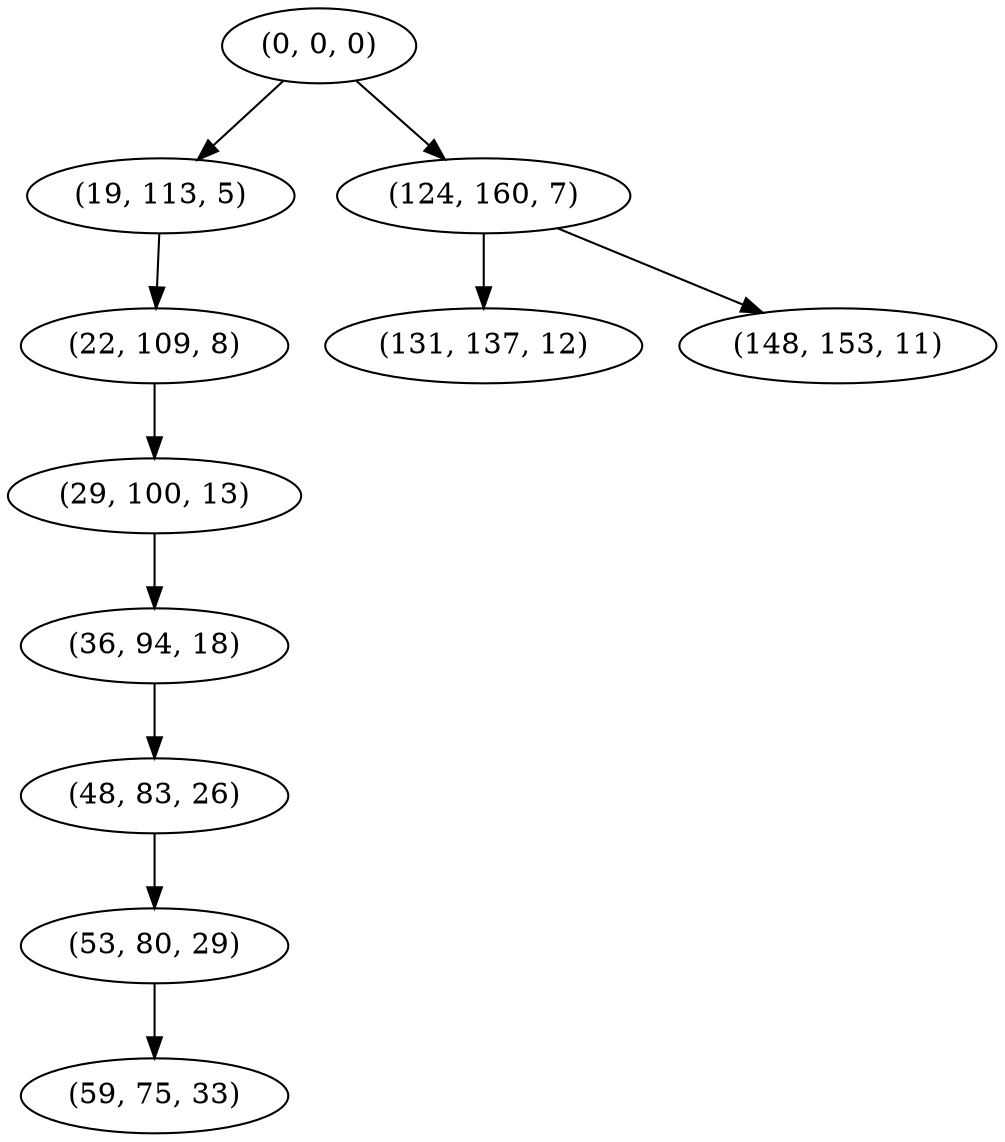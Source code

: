 digraph tree {
    "(0, 0, 0)";
    "(19, 113, 5)";
    "(22, 109, 8)";
    "(29, 100, 13)";
    "(36, 94, 18)";
    "(48, 83, 26)";
    "(53, 80, 29)";
    "(59, 75, 33)";
    "(124, 160, 7)";
    "(131, 137, 12)";
    "(148, 153, 11)";
    "(0, 0, 0)" -> "(19, 113, 5)";
    "(0, 0, 0)" -> "(124, 160, 7)";
    "(19, 113, 5)" -> "(22, 109, 8)";
    "(22, 109, 8)" -> "(29, 100, 13)";
    "(29, 100, 13)" -> "(36, 94, 18)";
    "(36, 94, 18)" -> "(48, 83, 26)";
    "(48, 83, 26)" -> "(53, 80, 29)";
    "(53, 80, 29)" -> "(59, 75, 33)";
    "(124, 160, 7)" -> "(131, 137, 12)";
    "(124, 160, 7)" -> "(148, 153, 11)";
}
